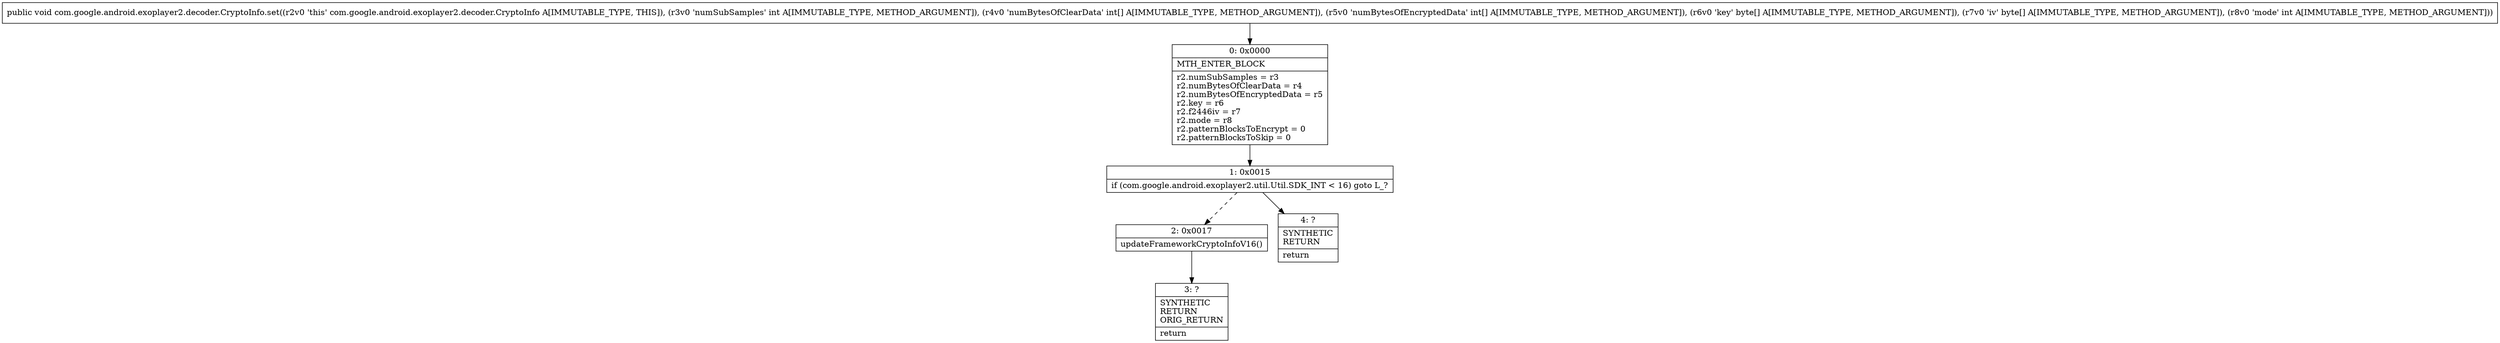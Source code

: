 digraph "CFG forcom.google.android.exoplayer2.decoder.CryptoInfo.set(I[I[I[B[BI)V" {
Node_0 [shape=record,label="{0\:\ 0x0000|MTH_ENTER_BLOCK\l|r2.numSubSamples = r3\lr2.numBytesOfClearData = r4\lr2.numBytesOfEncryptedData = r5\lr2.key = r6\lr2.f2446iv = r7\lr2.mode = r8\lr2.patternBlocksToEncrypt = 0\lr2.patternBlocksToSkip = 0\l}"];
Node_1 [shape=record,label="{1\:\ 0x0015|if (com.google.android.exoplayer2.util.Util.SDK_INT \< 16) goto L_?\l}"];
Node_2 [shape=record,label="{2\:\ 0x0017|updateFrameworkCryptoInfoV16()\l}"];
Node_3 [shape=record,label="{3\:\ ?|SYNTHETIC\lRETURN\lORIG_RETURN\l|return\l}"];
Node_4 [shape=record,label="{4\:\ ?|SYNTHETIC\lRETURN\l|return\l}"];
MethodNode[shape=record,label="{public void com.google.android.exoplayer2.decoder.CryptoInfo.set((r2v0 'this' com.google.android.exoplayer2.decoder.CryptoInfo A[IMMUTABLE_TYPE, THIS]), (r3v0 'numSubSamples' int A[IMMUTABLE_TYPE, METHOD_ARGUMENT]), (r4v0 'numBytesOfClearData' int[] A[IMMUTABLE_TYPE, METHOD_ARGUMENT]), (r5v0 'numBytesOfEncryptedData' int[] A[IMMUTABLE_TYPE, METHOD_ARGUMENT]), (r6v0 'key' byte[] A[IMMUTABLE_TYPE, METHOD_ARGUMENT]), (r7v0 'iv' byte[] A[IMMUTABLE_TYPE, METHOD_ARGUMENT]), (r8v0 'mode' int A[IMMUTABLE_TYPE, METHOD_ARGUMENT])) }"];
MethodNode -> Node_0;
Node_0 -> Node_1;
Node_1 -> Node_2[style=dashed];
Node_1 -> Node_4;
Node_2 -> Node_3;
}


